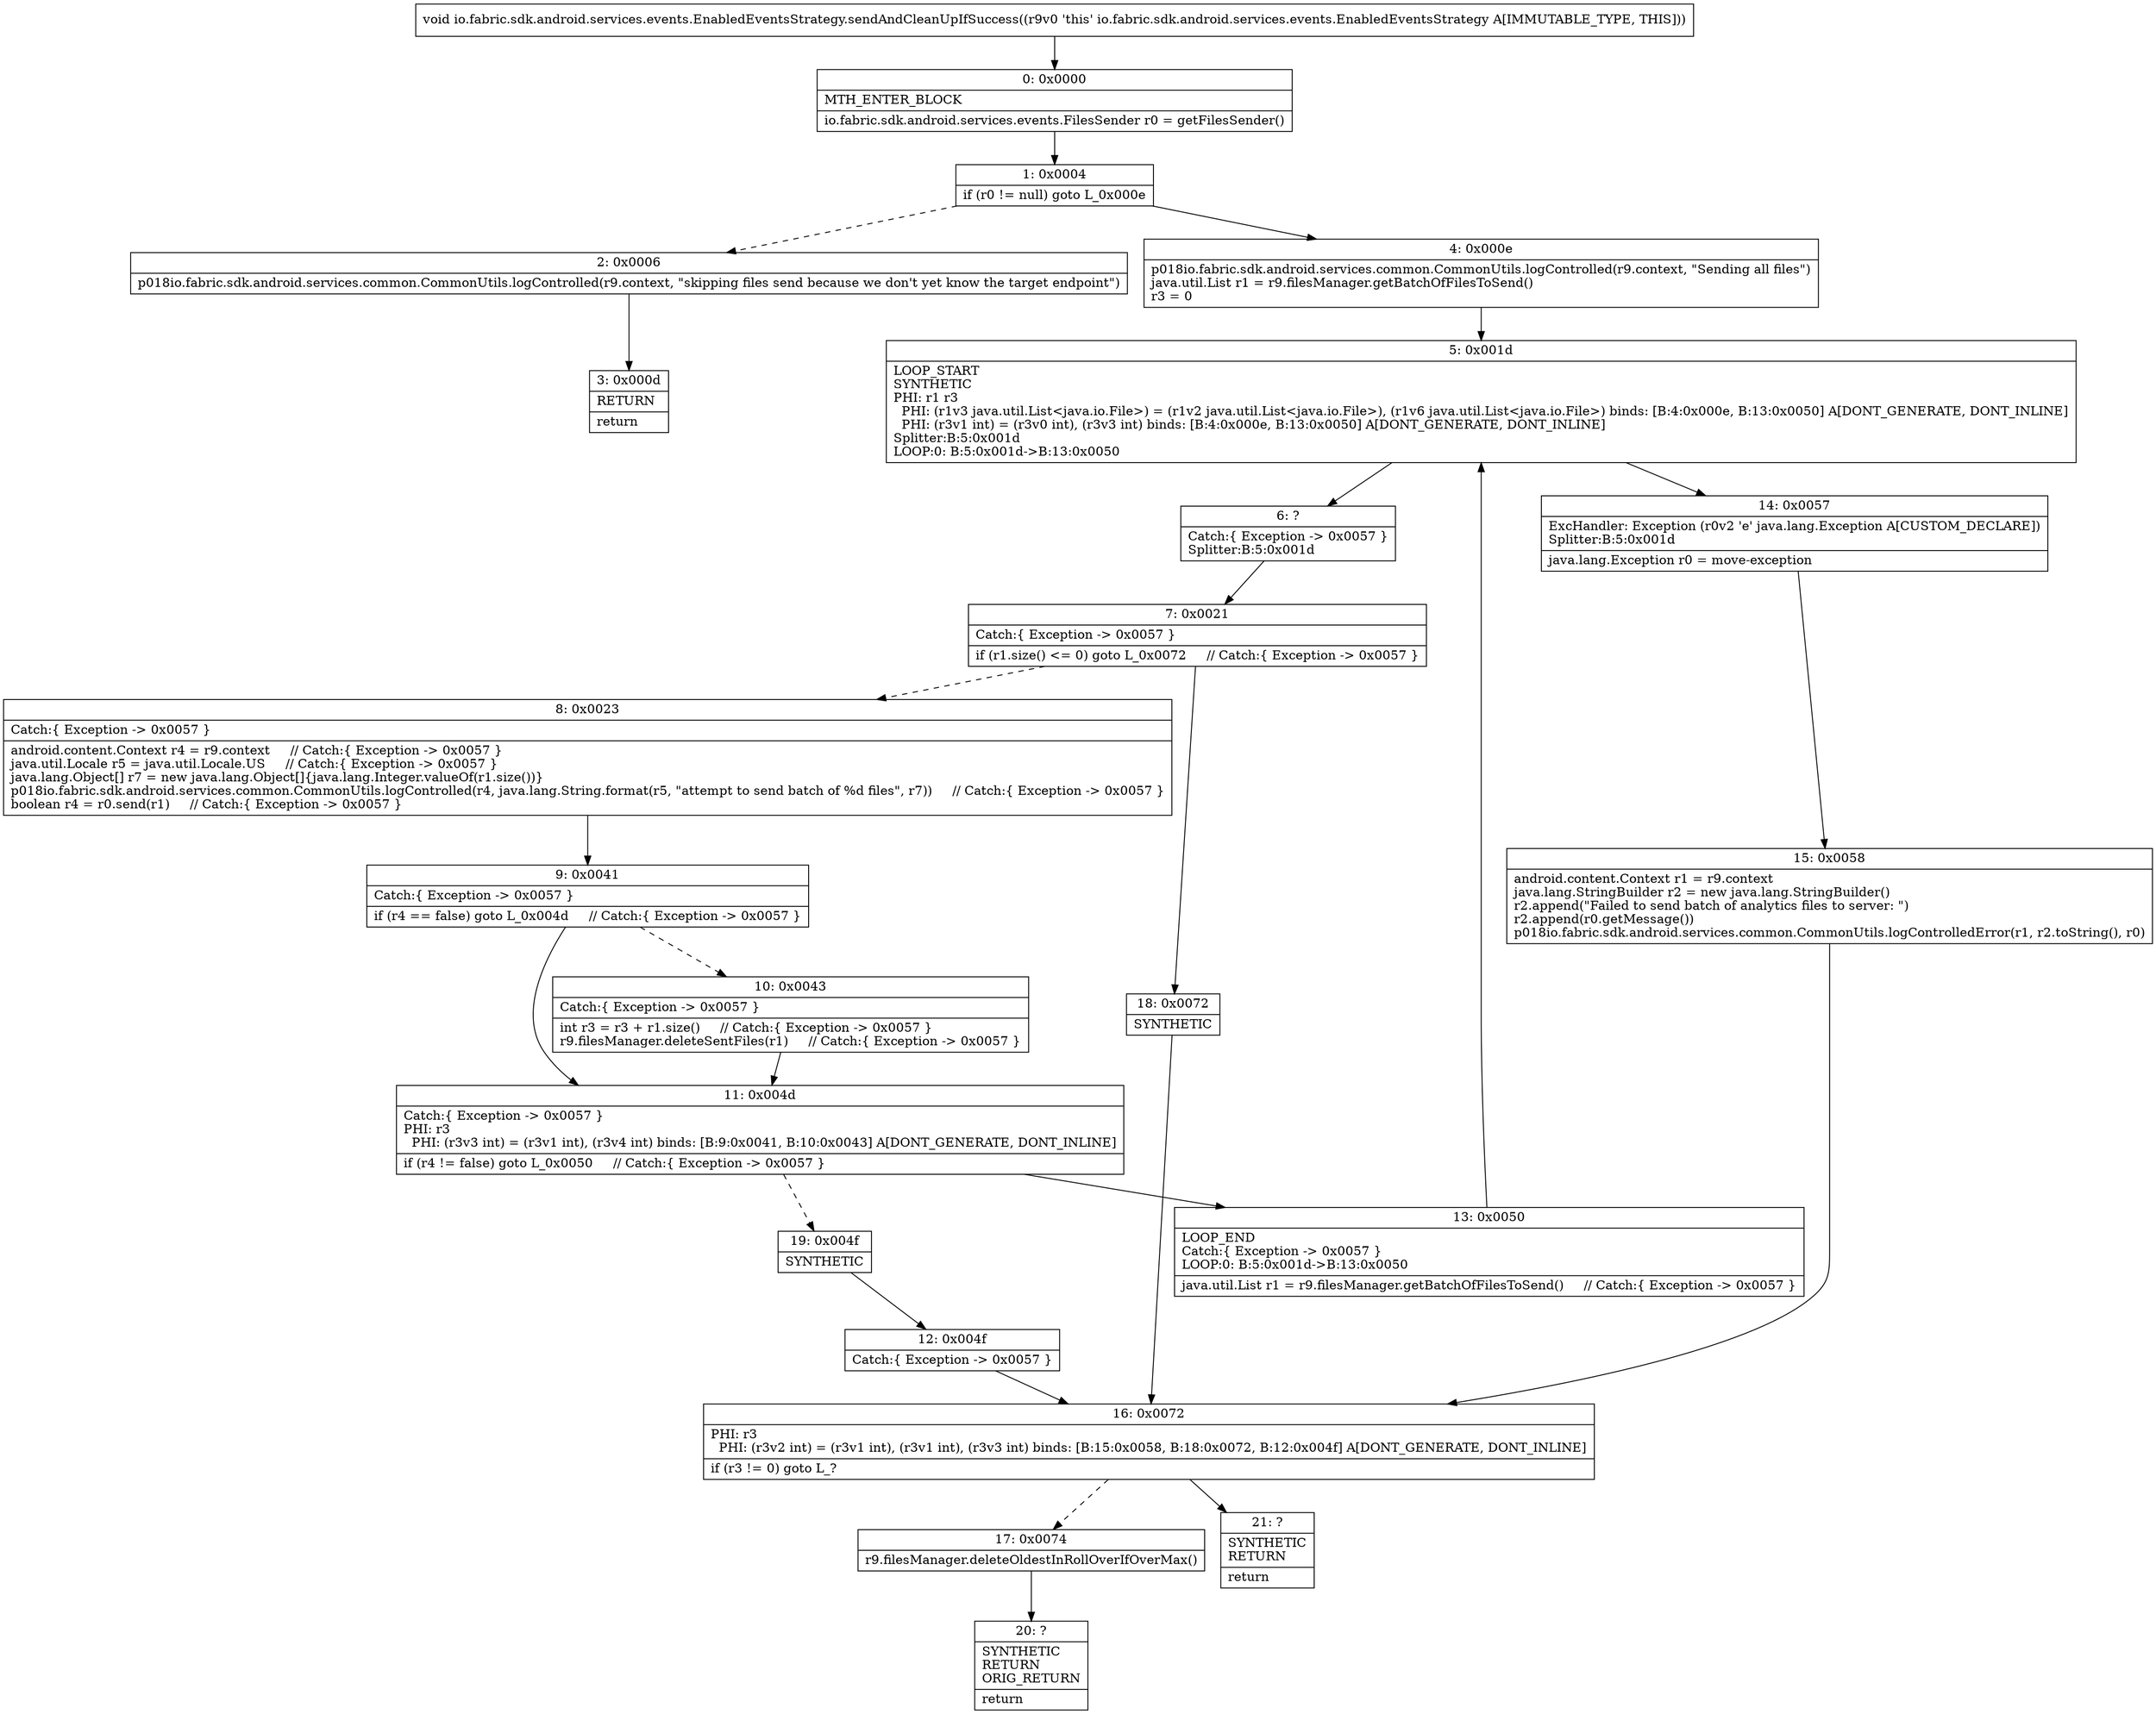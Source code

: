 digraph "CFG forio.fabric.sdk.android.services.events.EnabledEventsStrategy.sendAndCleanUpIfSuccess()V" {
Node_0 [shape=record,label="{0\:\ 0x0000|MTH_ENTER_BLOCK\l|io.fabric.sdk.android.services.events.FilesSender r0 = getFilesSender()\l}"];
Node_1 [shape=record,label="{1\:\ 0x0004|if (r0 != null) goto L_0x000e\l}"];
Node_2 [shape=record,label="{2\:\ 0x0006|p018io.fabric.sdk.android.services.common.CommonUtils.logControlled(r9.context, \"skipping files send because we don't yet know the target endpoint\")\l}"];
Node_3 [shape=record,label="{3\:\ 0x000d|RETURN\l|return\l}"];
Node_4 [shape=record,label="{4\:\ 0x000e|p018io.fabric.sdk.android.services.common.CommonUtils.logControlled(r9.context, \"Sending all files\")\ljava.util.List r1 = r9.filesManager.getBatchOfFilesToSend()\lr3 = 0\l}"];
Node_5 [shape=record,label="{5\:\ 0x001d|LOOP_START\lSYNTHETIC\lPHI: r1 r3 \l  PHI: (r1v3 java.util.List\<java.io.File\>) = (r1v2 java.util.List\<java.io.File\>), (r1v6 java.util.List\<java.io.File\>) binds: [B:4:0x000e, B:13:0x0050] A[DONT_GENERATE, DONT_INLINE]\l  PHI: (r3v1 int) = (r3v0 int), (r3v3 int) binds: [B:4:0x000e, B:13:0x0050] A[DONT_GENERATE, DONT_INLINE]\lSplitter:B:5:0x001d\lLOOP:0: B:5:0x001d\-\>B:13:0x0050\l}"];
Node_6 [shape=record,label="{6\:\ ?|Catch:\{ Exception \-\> 0x0057 \}\lSplitter:B:5:0x001d\l}"];
Node_7 [shape=record,label="{7\:\ 0x0021|Catch:\{ Exception \-\> 0x0057 \}\l|if (r1.size() \<= 0) goto L_0x0072     \/\/ Catch:\{ Exception \-\> 0x0057 \}\l}"];
Node_8 [shape=record,label="{8\:\ 0x0023|Catch:\{ Exception \-\> 0x0057 \}\l|android.content.Context r4 = r9.context     \/\/ Catch:\{ Exception \-\> 0x0057 \}\ljava.util.Locale r5 = java.util.Locale.US     \/\/ Catch:\{ Exception \-\> 0x0057 \}\ljava.lang.Object[] r7 = new java.lang.Object[]\{java.lang.Integer.valueOf(r1.size())\}\lp018io.fabric.sdk.android.services.common.CommonUtils.logControlled(r4, java.lang.String.format(r5, \"attempt to send batch of %d files\", r7))     \/\/ Catch:\{ Exception \-\> 0x0057 \}\lboolean r4 = r0.send(r1)     \/\/ Catch:\{ Exception \-\> 0x0057 \}\l}"];
Node_9 [shape=record,label="{9\:\ 0x0041|Catch:\{ Exception \-\> 0x0057 \}\l|if (r4 == false) goto L_0x004d     \/\/ Catch:\{ Exception \-\> 0x0057 \}\l}"];
Node_10 [shape=record,label="{10\:\ 0x0043|Catch:\{ Exception \-\> 0x0057 \}\l|int r3 = r3 + r1.size()     \/\/ Catch:\{ Exception \-\> 0x0057 \}\lr9.filesManager.deleteSentFiles(r1)     \/\/ Catch:\{ Exception \-\> 0x0057 \}\l}"];
Node_11 [shape=record,label="{11\:\ 0x004d|Catch:\{ Exception \-\> 0x0057 \}\lPHI: r3 \l  PHI: (r3v3 int) = (r3v1 int), (r3v4 int) binds: [B:9:0x0041, B:10:0x0043] A[DONT_GENERATE, DONT_INLINE]\l|if (r4 != false) goto L_0x0050     \/\/ Catch:\{ Exception \-\> 0x0057 \}\l}"];
Node_12 [shape=record,label="{12\:\ 0x004f|Catch:\{ Exception \-\> 0x0057 \}\l}"];
Node_13 [shape=record,label="{13\:\ 0x0050|LOOP_END\lCatch:\{ Exception \-\> 0x0057 \}\lLOOP:0: B:5:0x001d\-\>B:13:0x0050\l|java.util.List r1 = r9.filesManager.getBatchOfFilesToSend()     \/\/ Catch:\{ Exception \-\> 0x0057 \}\l}"];
Node_14 [shape=record,label="{14\:\ 0x0057|ExcHandler: Exception (r0v2 'e' java.lang.Exception A[CUSTOM_DECLARE])\lSplitter:B:5:0x001d\l|java.lang.Exception r0 = move\-exception\l}"];
Node_15 [shape=record,label="{15\:\ 0x0058|android.content.Context r1 = r9.context\ljava.lang.StringBuilder r2 = new java.lang.StringBuilder()\lr2.append(\"Failed to send batch of analytics files to server: \")\lr2.append(r0.getMessage())\lp018io.fabric.sdk.android.services.common.CommonUtils.logControlledError(r1, r2.toString(), r0)\l}"];
Node_16 [shape=record,label="{16\:\ 0x0072|PHI: r3 \l  PHI: (r3v2 int) = (r3v1 int), (r3v1 int), (r3v3 int) binds: [B:15:0x0058, B:18:0x0072, B:12:0x004f] A[DONT_GENERATE, DONT_INLINE]\l|if (r3 != 0) goto L_?\l}"];
Node_17 [shape=record,label="{17\:\ 0x0074|r9.filesManager.deleteOldestInRollOverIfOverMax()\l}"];
Node_18 [shape=record,label="{18\:\ 0x0072|SYNTHETIC\l}"];
Node_19 [shape=record,label="{19\:\ 0x004f|SYNTHETIC\l}"];
Node_20 [shape=record,label="{20\:\ ?|SYNTHETIC\lRETURN\lORIG_RETURN\l|return\l}"];
Node_21 [shape=record,label="{21\:\ ?|SYNTHETIC\lRETURN\l|return\l}"];
MethodNode[shape=record,label="{void io.fabric.sdk.android.services.events.EnabledEventsStrategy.sendAndCleanUpIfSuccess((r9v0 'this' io.fabric.sdk.android.services.events.EnabledEventsStrategy A[IMMUTABLE_TYPE, THIS])) }"];
MethodNode -> Node_0;
Node_0 -> Node_1;
Node_1 -> Node_2[style=dashed];
Node_1 -> Node_4;
Node_2 -> Node_3;
Node_4 -> Node_5;
Node_5 -> Node_6;
Node_5 -> Node_14;
Node_6 -> Node_7;
Node_7 -> Node_8[style=dashed];
Node_7 -> Node_18;
Node_8 -> Node_9;
Node_9 -> Node_10[style=dashed];
Node_9 -> Node_11;
Node_10 -> Node_11;
Node_11 -> Node_13;
Node_11 -> Node_19[style=dashed];
Node_12 -> Node_16;
Node_13 -> Node_5;
Node_14 -> Node_15;
Node_15 -> Node_16;
Node_16 -> Node_17[style=dashed];
Node_16 -> Node_21;
Node_17 -> Node_20;
Node_18 -> Node_16;
Node_19 -> Node_12;
}

